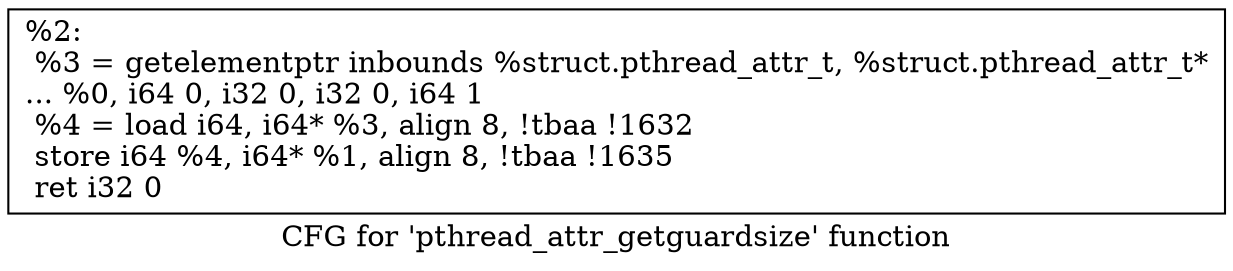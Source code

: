 digraph "CFG for 'pthread_attr_getguardsize' function" {
	label="CFG for 'pthread_attr_getguardsize' function";

	Node0x1ff2520 [shape=record,label="{%2:\l  %3 = getelementptr inbounds %struct.pthread_attr_t, %struct.pthread_attr_t*\l... %0, i64 0, i32 0, i32 0, i64 1\l  %4 = load i64, i64* %3, align 8, !tbaa !1632\l  store i64 %4, i64* %1, align 8, !tbaa !1635\l  ret i32 0\l}"];
}
